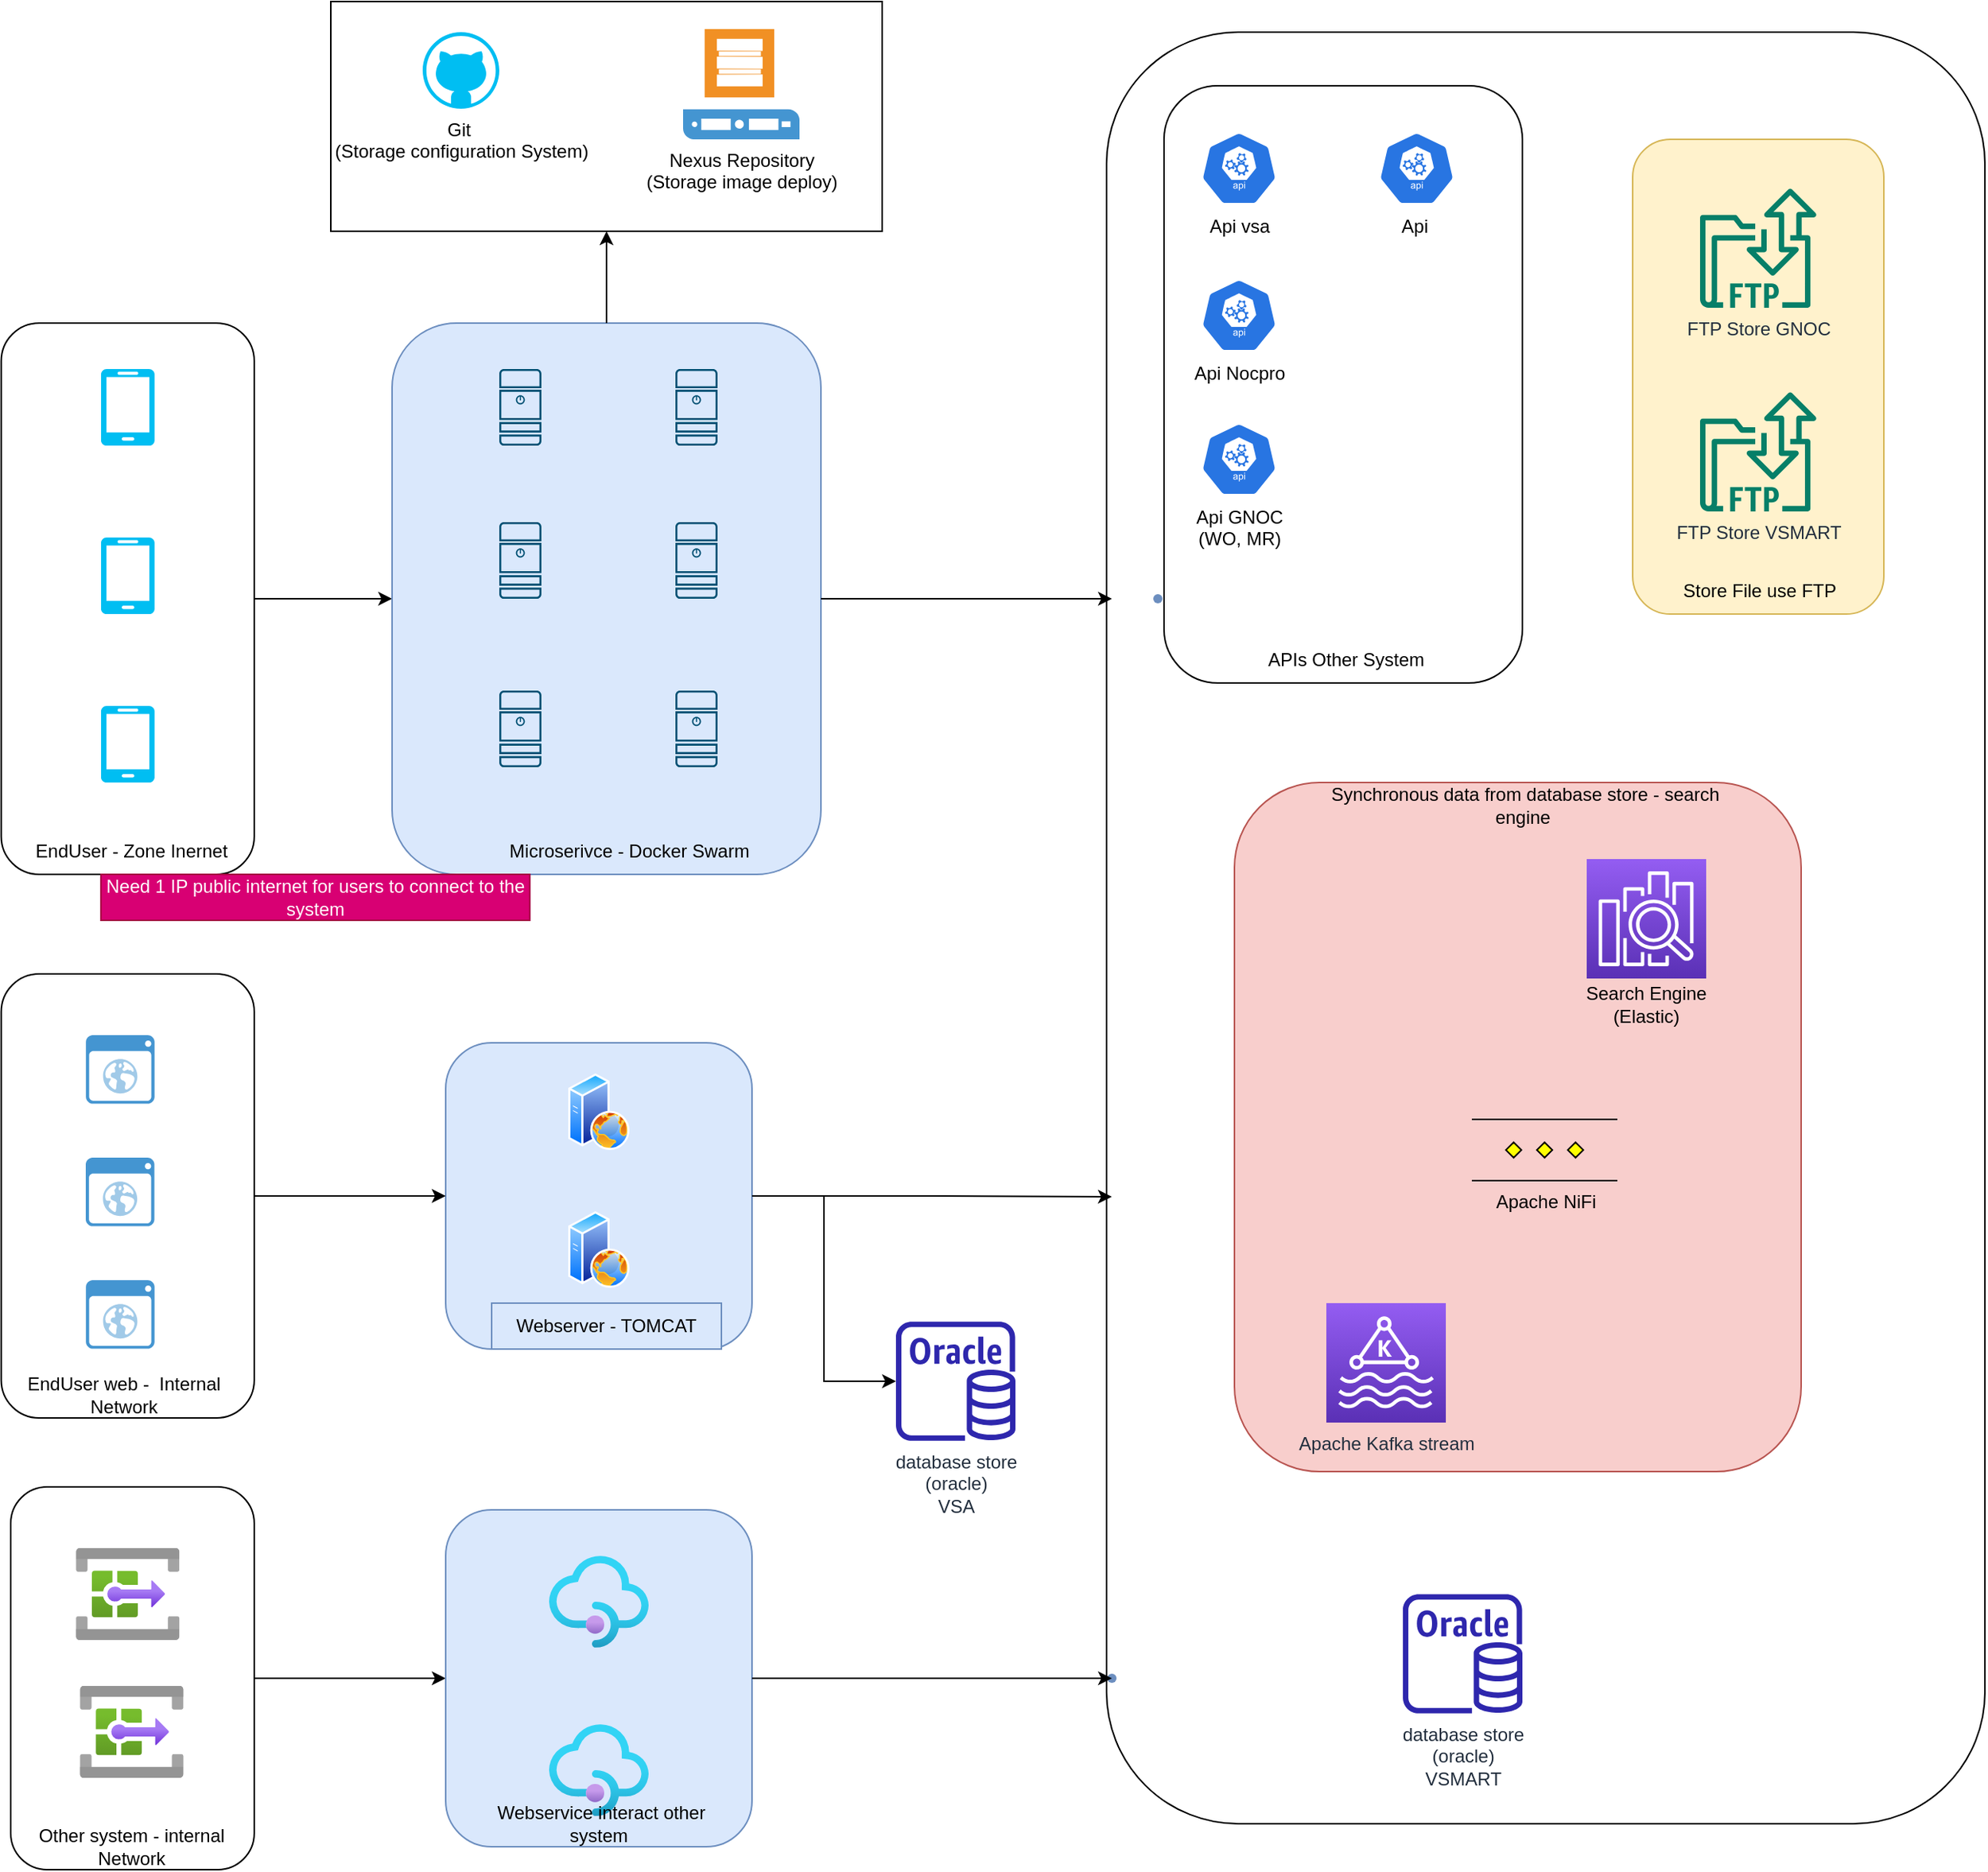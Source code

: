 <mxfile version="21.1.7" type="github">
  <diagram name="Page-1" id="5q6QtRFe3IutO5NNHvJR">
    <mxGraphModel dx="1793" dy="2134" grid="1" gridSize="10" guides="1" tooltips="1" connect="1" arrows="1" fold="1" page="1" pageScale="1" pageWidth="850" pageHeight="1100" math="0" shadow="0">
      <root>
        <mxCell id="0" />
        <mxCell id="1" parent="0" />
        <mxCell id="RwckaIkPKDTMjkhTKJvE-31" value="" style="group" parent="1" vertex="1" connectable="0">
          <mxGeometry x="840" y="500" width="490" height="680" as="geometry" />
        </mxCell>
        <mxCell id="rwu6l-6eORrkqRQTJ_O_-16" value="" style="rounded=1;whiteSpace=wrap;html=1;fillColor=none;" parent="RwckaIkPKDTMjkhTKJvE-31" vertex="1">
          <mxGeometry x="-83.5" y="-490" width="573.5" height="1170" as="geometry" />
        </mxCell>
        <mxCell id="RwckaIkPKDTMjkhTKJvE-29" value="" style="rounded=1;whiteSpace=wrap;html=1;fillColor=#f8cecc;strokeColor=#b85450;" parent="RwckaIkPKDTMjkhTKJvE-31" vertex="1">
          <mxGeometry width="370" height="450" as="geometry" />
        </mxCell>
        <mxCell id="RwckaIkPKDTMjkhTKJvE-26" value="Apache Kafka stream" style="sketch=0;points=[[0,0,0],[0.25,0,0],[0.5,0,0],[0.75,0,0],[1,0,0],[0,1,0],[0.25,1,0],[0.5,1,0],[0.75,1,0],[1,1,0],[0,0.25,0],[0,0.5,0],[0,0.75,0],[1,0.25,0],[1,0.5,0],[1,0.75,0]];outlineConnect=0;fontColor=#232F3E;gradientColor=#945DF2;gradientDirection=north;fillColor=#5A30B5;strokeColor=#ffffff;dashed=0;verticalLabelPosition=bottom;verticalAlign=top;align=center;html=1;fontSize=12;fontStyle=0;aspect=fixed;shape=mxgraph.aws4.resourceIcon;resIcon=mxgraph.aws4.managed_streaming_for_kafka;" parent="RwckaIkPKDTMjkhTKJvE-31" vertex="1">
          <mxGeometry x="60" y="340" width="78" height="78" as="geometry" />
        </mxCell>
        <mxCell id="RwckaIkPKDTMjkhTKJvE-27" value="" style="group" parent="RwckaIkPKDTMjkhTKJvE-31" vertex="1" connectable="0">
          <mxGeometry x="209" y="50" width="120" height="120" as="geometry" />
        </mxCell>
        <mxCell id="RwckaIkPKDTMjkhTKJvE-17" value="" style="sketch=0;points=[[0,0,0],[0.25,0,0],[0.5,0,0],[0.75,0,0],[1,0,0],[0,1,0],[0.25,1,0],[0.5,1,0],[0.75,1,0],[1,1,0],[0,0.25,0],[0,0.5,0],[0,0.75,0],[1,0.25,0],[1,0.5,0],[1,0.75,0]];outlineConnect=0;fontColor=#232F3E;gradientColor=#945DF2;gradientDirection=north;fillColor=#5A30B5;strokeColor=#ffffff;dashed=0;verticalLabelPosition=bottom;verticalAlign=top;align=center;html=1;fontSize=12;fontStyle=0;aspect=fixed;shape=mxgraph.aws4.resourceIcon;resIcon=mxgraph.aws4.elasticsearch_service;" parent="RwckaIkPKDTMjkhTKJvE-27" vertex="1">
          <mxGeometry x="21" width="78" height="78" as="geometry" />
        </mxCell>
        <mxCell id="RwckaIkPKDTMjkhTKJvE-25" value="Search Engine&lt;br&gt;(Elastic)" style="text;html=1;strokeColor=none;fillColor=none;align=center;verticalAlign=middle;whiteSpace=wrap;rounded=0;" parent="RwckaIkPKDTMjkhTKJvE-27" vertex="1">
          <mxGeometry y="70" width="120" height="50" as="geometry" />
        </mxCell>
        <mxCell id="RwckaIkPKDTMjkhTKJvE-28" value="Apache NiFi" style="verticalLabelPosition=bottom;verticalAlign=top;html=1;shape=mxgraph.flowchart.parallel_mode;pointerEvents=1" parent="RwckaIkPKDTMjkhTKJvE-31" vertex="1">
          <mxGeometry x="155" y="220" width="95" height="40" as="geometry" />
        </mxCell>
        <mxCell id="RwckaIkPKDTMjkhTKJvE-30" value="Synchronous data from database store - search engine&amp;nbsp;" style="text;html=1;strokeColor=none;fillColor=none;align=center;verticalAlign=middle;whiteSpace=wrap;rounded=0;" parent="RwckaIkPKDTMjkhTKJvE-31" vertex="1">
          <mxGeometry x="50" width="280" height="30" as="geometry" />
        </mxCell>
        <mxCell id="rwu6l-6eORrkqRQTJ_O_-9" value="" style="edgeStyle=orthogonalEdgeStyle;rounded=0;orthogonalLoop=1;jettySize=auto;html=1;entryX=0;entryY=0.5;entryDx=0;entryDy=0;" parent="1" source="RwckaIkPKDTMjkhTKJvE-61" target="RwckaIkPKDTMjkhTKJvE-34" edge="1">
          <mxGeometry relative="1" as="geometry">
            <mxPoint x="319.5" y="1085" as="targetPoint" />
          </mxGeometry>
        </mxCell>
        <mxCell id="RwckaIkPKDTMjkhTKJvE-61" value="" style="rounded=1;whiteSpace=wrap;html=1;" parent="1" vertex="1">
          <mxGeometry x="41" y="960" width="159" height="250" as="geometry" />
        </mxCell>
        <mxCell id="rwu6l-6eORrkqRQTJ_O_-5" value="" style="edgeStyle=orthogonalEdgeStyle;rounded=0;orthogonalLoop=1;jettySize=auto;html=1;" parent="1" source="RwckaIkPKDTMjkhTKJvE-37" target="RwckaIkPKDTMjkhTKJvE-14" edge="1">
          <mxGeometry relative="1" as="geometry" />
        </mxCell>
        <mxCell id="RwckaIkPKDTMjkhTKJvE-37" value="" style="rounded=1;whiteSpace=wrap;html=1;" parent="1" vertex="1">
          <mxGeometry x="34.8" y="200" width="165.2" height="360" as="geometry" />
        </mxCell>
        <mxCell id="RwckaIkPKDTMjkhTKJvE-1" value="" style="verticalLabelPosition=bottom;html=1;verticalAlign=top;align=center;strokeColor=none;fillColor=#00BEF2;shape=mxgraph.azure.mobile;pointerEvents=1;" parent="1" vertex="1">
          <mxGeometry x="99.9" y="340" width="35" height="50" as="geometry" />
        </mxCell>
        <mxCell id="RwckaIkPKDTMjkhTKJvE-2" value="" style="verticalLabelPosition=bottom;html=1;verticalAlign=top;align=center;strokeColor=none;fillColor=#00BEF2;shape=mxgraph.azure.mobile;pointerEvents=1;" parent="1" vertex="1">
          <mxGeometry x="99.9" y="230" width="35" height="50" as="geometry" />
        </mxCell>
        <mxCell id="RwckaIkPKDTMjkhTKJvE-3" value="" style="verticalLabelPosition=bottom;html=1;verticalAlign=top;align=center;strokeColor=none;fillColor=#00BEF2;shape=mxgraph.azure.mobile;pointerEvents=1;" parent="1" vertex="1">
          <mxGeometry x="99.9" y="450" width="35" height="50" as="geometry" />
        </mxCell>
        <mxCell id="RwckaIkPKDTMjkhTKJvE-16" value="database store&lt;br&gt;(oracle)&lt;br&gt;VSMART" style="sketch=0;outlineConnect=0;fontColor=#232F3E;gradientColor=none;fillColor=#2E27AD;strokeColor=none;dashed=0;verticalLabelPosition=bottom;verticalAlign=top;align=center;html=1;fontSize=12;fontStyle=0;aspect=fixed;pointerEvents=1;shape=mxgraph.aws4.rds_oracle_instance;" parent="1" vertex="1">
          <mxGeometry x="950" y="1030" width="78" height="78" as="geometry" />
        </mxCell>
        <mxCell id="RwckaIkPKDTMjkhTKJvE-23" value="" style="group" parent="1" vertex="1" connectable="0">
          <mxGeometry x="325" y="670" width="200" height="200" as="geometry" />
        </mxCell>
        <mxCell id="RwckaIkPKDTMjkhTKJvE-21" value="" style="whiteSpace=wrap;html=1;aspect=fixed;rounded=1;fillColor=#dae8fc;strokeColor=#6c8ebf;" parent="RwckaIkPKDTMjkhTKJvE-23" vertex="1">
          <mxGeometry width="200" height="200" as="geometry" />
        </mxCell>
        <mxCell id="RwckaIkPKDTMjkhTKJvE-19" value="" style="aspect=fixed;perimeter=ellipsePerimeter;html=1;align=center;shadow=0;dashed=0;spacingTop=3;image;image=img/lib/active_directory/web_server.svg;" parent="RwckaIkPKDTMjkhTKJvE-23" vertex="1">
          <mxGeometry x="80" y="20" width="40" height="50" as="geometry" />
        </mxCell>
        <mxCell id="RwckaIkPKDTMjkhTKJvE-20" value="" style="aspect=fixed;perimeter=ellipsePerimeter;html=1;align=center;shadow=0;dashed=0;spacingTop=3;image;image=img/lib/active_directory/web_server.svg;" parent="RwckaIkPKDTMjkhTKJvE-23" vertex="1">
          <mxGeometry x="80" y="110" width="40" height="50" as="geometry" />
        </mxCell>
        <mxCell id="RwckaIkPKDTMjkhTKJvE-22" value="Webserver - TOMCAT" style="text;html=1;strokeColor=#6c8ebf;fillColor=#dae8fc;align=center;verticalAlign=middle;whiteSpace=wrap;rounded=0;" parent="RwckaIkPKDTMjkhTKJvE-23" vertex="1">
          <mxGeometry x="30" y="170" width="150" height="30" as="geometry" />
        </mxCell>
        <mxCell id="RwckaIkPKDTMjkhTKJvE-24" value="" style="group" parent="1" vertex="1" connectable="0">
          <mxGeometry x="290" y="200" width="280" height="360" as="geometry" />
        </mxCell>
        <mxCell id="RwckaIkPKDTMjkhTKJvE-14" value="" style="rounded=1;whiteSpace=wrap;html=1;glass=0;shadow=0;fillColor=#dae8fc;strokeColor=#6c8ebf;" parent="RwckaIkPKDTMjkhTKJvE-24" vertex="1">
          <mxGeometry width="280" height="360" as="geometry" />
        </mxCell>
        <mxCell id="RwckaIkPKDTMjkhTKJvE-13" value="" style="group" parent="RwckaIkPKDTMjkhTKJvE-24" vertex="1" connectable="0">
          <mxGeometry x="70" y="30" width="142.5" height="260" as="geometry" />
        </mxCell>
        <mxCell id="RwckaIkPKDTMjkhTKJvE-7" value="" style="sketch=0;points=[[0.015,0.015,0],[0.985,0.015,0],[0.985,0.985,0],[0.015,0.985,0],[0.25,0,0],[0.5,0,0],[0.75,0,0],[1,0.25,0],[1,0.5,0],[1,0.75,0],[0.75,1,0],[0.5,1,0],[0.25,1,0],[0,0.75,0],[0,0.5,0],[0,0.25,0]];verticalLabelPosition=bottom;html=1;verticalAlign=top;aspect=fixed;align=center;pointerEvents=1;shape=mxgraph.cisco19.server;fillColor=#005073;strokeColor=none;" parent="RwckaIkPKDTMjkhTKJvE-13" vertex="1">
          <mxGeometry width="27.5" height="50" as="geometry" />
        </mxCell>
        <mxCell id="RwckaIkPKDTMjkhTKJvE-8" value="" style="sketch=0;points=[[0.015,0.015,0],[0.985,0.015,0],[0.985,0.985,0],[0.015,0.985,0],[0.25,0,0],[0.5,0,0],[0.75,0,0],[1,0.25,0],[1,0.5,0],[1,0.75,0],[0.75,1,0],[0.5,1,0],[0.25,1,0],[0,0.75,0],[0,0.5,0],[0,0.25,0]];verticalLabelPosition=bottom;html=1;verticalAlign=top;aspect=fixed;align=center;pointerEvents=1;shape=mxgraph.cisco19.server;fillColor=#005073;strokeColor=none;" parent="RwckaIkPKDTMjkhTKJvE-13" vertex="1">
          <mxGeometry y="100" width="27.5" height="50" as="geometry" />
        </mxCell>
        <mxCell id="RwckaIkPKDTMjkhTKJvE-9" value="" style="sketch=0;points=[[0.015,0.015,0],[0.985,0.015,0],[0.985,0.985,0],[0.015,0.985,0],[0.25,0,0],[0.5,0,0],[0.75,0,0],[1,0.25,0],[1,0.5,0],[1,0.75,0],[0.75,1,0],[0.5,1,0],[0.25,1,0],[0,0.75,0],[0,0.5,0],[0,0.25,0]];verticalLabelPosition=bottom;html=1;verticalAlign=top;aspect=fixed;align=center;pointerEvents=1;shape=mxgraph.cisco19.server;fillColor=#005073;strokeColor=none;" parent="RwckaIkPKDTMjkhTKJvE-13" vertex="1">
          <mxGeometry y="210" width="27.5" height="50" as="geometry" />
        </mxCell>
        <mxCell id="RwckaIkPKDTMjkhTKJvE-10" value="" style="sketch=0;points=[[0.015,0.015,0],[0.985,0.015,0],[0.985,0.985,0],[0.015,0.985,0],[0.25,0,0],[0.5,0,0],[0.75,0,0],[1,0.25,0],[1,0.5,0],[1,0.75,0],[0.75,1,0],[0.5,1,0],[0.25,1,0],[0,0.75,0],[0,0.5,0],[0,0.25,0]];verticalLabelPosition=bottom;html=1;verticalAlign=top;aspect=fixed;align=center;pointerEvents=1;shape=mxgraph.cisco19.server;fillColor=#005073;strokeColor=none;" parent="RwckaIkPKDTMjkhTKJvE-13" vertex="1">
          <mxGeometry x="115" width="27.5" height="50" as="geometry" />
        </mxCell>
        <mxCell id="RwckaIkPKDTMjkhTKJvE-11" value="" style="sketch=0;points=[[0.015,0.015,0],[0.985,0.015,0],[0.985,0.985,0],[0.015,0.985,0],[0.25,0,0],[0.5,0,0],[0.75,0,0],[1,0.25,0],[1,0.5,0],[1,0.75,0],[0.75,1,0],[0.5,1,0],[0.25,1,0],[0,0.75,0],[0,0.5,0],[0,0.25,0]];verticalLabelPosition=bottom;html=1;verticalAlign=top;aspect=fixed;align=center;pointerEvents=1;shape=mxgraph.cisco19.server;fillColor=#005073;strokeColor=none;" parent="RwckaIkPKDTMjkhTKJvE-13" vertex="1">
          <mxGeometry x="115" y="100" width="27.5" height="50" as="geometry" />
        </mxCell>
        <mxCell id="RwckaIkPKDTMjkhTKJvE-12" value="" style="sketch=0;points=[[0.015,0.015,0],[0.985,0.015,0],[0.985,0.985,0],[0.015,0.985,0],[0.25,0,0],[0.5,0,0],[0.75,0,0],[1,0.25,0],[1,0.5,0],[1,0.75,0],[0.75,1,0],[0.5,1,0],[0.25,1,0],[0,0.75,0],[0,0.5,0],[0,0.25,0]];verticalLabelPosition=bottom;html=1;verticalAlign=top;aspect=fixed;align=center;pointerEvents=1;shape=mxgraph.cisco19.server;fillColor=#005073;strokeColor=none;" parent="RwckaIkPKDTMjkhTKJvE-13" vertex="1">
          <mxGeometry x="115" y="210" width="27.5" height="50" as="geometry" />
        </mxCell>
        <mxCell id="RwckaIkPKDTMjkhTKJvE-15" value="Microserivce - Docker Swarm" style="text;html=1;strokeColor=none;fillColor=none;align=center;verticalAlign=middle;whiteSpace=wrap;rounded=0;" parent="RwckaIkPKDTMjkhTKJvE-24" vertex="1">
          <mxGeometry x="60" y="330" width="190" height="30" as="geometry" />
        </mxCell>
        <mxCell id="RwckaIkPKDTMjkhTKJvE-38" value="EndUser - Zone Inernet" style="text;html=1;strokeColor=none;fillColor=none;align=center;verticalAlign=middle;whiteSpace=wrap;rounded=0;" parent="1" vertex="1">
          <mxGeometry x="50" y="530" width="140" height="30" as="geometry" />
        </mxCell>
        <mxCell id="RwckaIkPKDTMjkhTKJvE-39" value="" style="group" parent="1" vertex="1" connectable="0">
          <mxGeometry x="325" y="975" width="200" height="220" as="geometry" />
        </mxCell>
        <mxCell id="RwckaIkPKDTMjkhTKJvE-34" value="" style="rounded=1;whiteSpace=wrap;html=1;fillColor=#dae8fc;strokeColor=#6c8ebf;" parent="RwckaIkPKDTMjkhTKJvE-39" vertex="1">
          <mxGeometry width="200" height="220" as="geometry" />
        </mxCell>
        <mxCell id="RwckaIkPKDTMjkhTKJvE-32" value="" style="aspect=fixed;html=1;points=[];align=center;image;fontSize=12;image=img/lib/azure2/app_services/API_Management_Services.svg;" parent="RwckaIkPKDTMjkhTKJvE-39" vertex="1">
          <mxGeometry x="67.5" y="30" width="65" height="60" as="geometry" />
        </mxCell>
        <mxCell id="RwckaIkPKDTMjkhTKJvE-33" value="" style="aspect=fixed;html=1;points=[];align=center;image;fontSize=12;image=img/lib/azure2/app_services/API_Management_Services.svg;" parent="RwckaIkPKDTMjkhTKJvE-39" vertex="1">
          <mxGeometry x="67.5" y="140" width="65" height="60" as="geometry" />
        </mxCell>
        <mxCell id="RwckaIkPKDTMjkhTKJvE-36" value="&amp;nbsp;Webservice interact other system" style="text;html=1;strokeColor=none;fillColor=none;align=center;verticalAlign=middle;whiteSpace=wrap;rounded=0;" parent="RwckaIkPKDTMjkhTKJvE-39" vertex="1">
          <mxGeometry x="20" y="190" width="160" height="30" as="geometry" />
        </mxCell>
        <mxCell id="RwckaIkPKDTMjkhTKJvE-40" value="database store&lt;br&gt;(oracle)&lt;br&gt;VSA" style="sketch=0;outlineConnect=0;fontColor=#232F3E;gradientColor=none;fillColor=#2E27AD;strokeColor=none;dashed=0;verticalLabelPosition=bottom;verticalAlign=top;align=center;html=1;fontSize=12;fontStyle=0;aspect=fixed;pointerEvents=1;shape=mxgraph.aws4.rds_oracle_instance;" parent="1" vertex="1">
          <mxGeometry x="619" y="852" width="78" height="78" as="geometry" />
        </mxCell>
        <mxCell id="RwckaIkPKDTMjkhTKJvE-58" value="" style="group" parent="1" vertex="1" connectable="0">
          <mxGeometry x="34.8" y="625" width="165.2" height="290" as="geometry" />
        </mxCell>
        <mxCell id="RwckaIkPKDTMjkhTKJvE-56" value="" style="rounded=1;whiteSpace=wrap;html=1;" parent="RwckaIkPKDTMjkhTKJvE-58" vertex="1">
          <mxGeometry width="165.2" height="290" as="geometry" />
        </mxCell>
        <mxCell id="RwckaIkPKDTMjkhTKJvE-18" value="" style="shadow=0;dashed=0;html=1;strokeColor=none;fillColor=#4495D1;labelPosition=center;verticalLabelPosition=bottom;verticalAlign=top;align=center;outlineConnect=0;shape=mxgraph.veeam.2d.web_ui;" parent="RwckaIkPKDTMjkhTKJvE-58" vertex="1">
          <mxGeometry x="55.3" y="40" width="44.8" height="44.8" as="geometry" />
        </mxCell>
        <mxCell id="RwckaIkPKDTMjkhTKJvE-46" value="" style="shadow=0;dashed=0;html=1;strokeColor=none;fillColor=#4495D1;labelPosition=center;verticalLabelPosition=bottom;verticalAlign=top;align=center;outlineConnect=0;shape=mxgraph.veeam.2d.web_ui;" parent="RwckaIkPKDTMjkhTKJvE-58" vertex="1">
          <mxGeometry x="55.3" y="200" width="44.8" height="44.8" as="geometry" />
        </mxCell>
        <mxCell id="RwckaIkPKDTMjkhTKJvE-47" value="" style="shadow=0;dashed=0;html=1;strokeColor=none;fillColor=#4495D1;labelPosition=center;verticalLabelPosition=bottom;verticalAlign=top;align=center;outlineConnect=0;shape=mxgraph.veeam.2d.web_ui;" parent="RwckaIkPKDTMjkhTKJvE-58" vertex="1">
          <mxGeometry x="55.2" y="120" width="44.8" height="44.8" as="geometry" />
        </mxCell>
        <mxCell id="RwckaIkPKDTMjkhTKJvE-57" value="EndUser web - &amp;nbsp;Internal Network" style="text;html=1;strokeColor=none;fillColor=none;align=center;verticalAlign=middle;whiteSpace=wrap;rounded=0;" parent="RwckaIkPKDTMjkhTKJvE-58" vertex="1">
          <mxGeometry x="15.2" y="260" width="130" height="30" as="geometry" />
        </mxCell>
        <mxCell id="RwckaIkPKDTMjkhTKJvE-59" value="" style="aspect=fixed;html=1;points=[];align=center;image;fontSize=12;image=img/lib/azure2/integration/System_Topic.svg;" parent="1" vertex="1">
          <mxGeometry x="83.4" y="1000" width="68" height="60" as="geometry" />
        </mxCell>
        <mxCell id="RwckaIkPKDTMjkhTKJvE-60" value="" style="aspect=fixed;html=1;points=[];align=center;image;fontSize=12;image=img/lib/azure2/integration/System_Topic.svg;" parent="1" vertex="1">
          <mxGeometry x="86" y="1090" width="68" height="60" as="geometry" />
        </mxCell>
        <mxCell id="RwckaIkPKDTMjkhTKJvE-62" value="Other system - internal Network" style="text;html=1;strokeColor=none;fillColor=none;align=center;verticalAlign=middle;whiteSpace=wrap;rounded=0;" parent="1" vertex="1">
          <mxGeometry x="50" y="1180" width="140" height="30" as="geometry" />
        </mxCell>
        <mxCell id="RwckaIkPKDTMjkhTKJvE-63" value="" style="group" parent="1" vertex="1" connectable="0">
          <mxGeometry x="818" y="75" width="210" height="360" as="geometry" />
        </mxCell>
        <mxCell id="RwckaIkPKDTMjkhTKJvE-65" value="" style="rounded=1;whiteSpace=wrap;html=1;" parent="RwckaIkPKDTMjkhTKJvE-63" vertex="1">
          <mxGeometry x="-24" y="-30" width="234" height="390" as="geometry" />
        </mxCell>
        <mxCell id="RwckaIkPKDTMjkhTKJvE-41" value="Api vsa" style="sketch=0;html=1;dashed=0;whitespace=wrap;fillColor=#2875E2;strokeColor=#ffffff;points=[[0.005,0.63,0],[0.1,0.2,0],[0.9,0.2,0],[0.5,0,0],[0.995,0.63,0],[0.72,0.99,0],[0.5,1,0],[0.28,0.99,0]];verticalLabelPosition=bottom;align=center;verticalAlign=top;shape=mxgraph.kubernetes.icon;prIcon=api" parent="RwckaIkPKDTMjkhTKJvE-63" vertex="1">
          <mxGeometry width="50" height="48" as="geometry" />
        </mxCell>
        <mxCell id="RwckaIkPKDTMjkhTKJvE-42" value="Api Nocpro" style="sketch=0;html=1;dashed=0;whitespace=wrap;fillColor=#2875E2;strokeColor=#ffffff;points=[[0.005,0.63,0],[0.1,0.2,0],[0.9,0.2,0],[0.5,0,0],[0.995,0.63,0],[0.72,0.99,0],[0.5,1,0],[0.28,0.99,0]];verticalLabelPosition=bottom;align=center;verticalAlign=top;shape=mxgraph.kubernetes.icon;prIcon=api" parent="RwckaIkPKDTMjkhTKJvE-63" vertex="1">
          <mxGeometry y="96" width="50" height="48" as="geometry" />
        </mxCell>
        <mxCell id="RwckaIkPKDTMjkhTKJvE-43" value="Api GNOC&lt;br&gt;(WO, MR)" style="sketch=0;html=1;dashed=0;whitespace=wrap;fillColor=#2875E2;strokeColor=#ffffff;points=[[0.005,0.63,0],[0.1,0.2,0],[0.9,0.2,0],[0.5,0,0],[0.995,0.63,0],[0.72,0.99,0],[0.5,1,0],[0.28,0.99,0]];verticalLabelPosition=bottom;align=center;verticalAlign=top;shape=mxgraph.kubernetes.icon;prIcon=api" parent="RwckaIkPKDTMjkhTKJvE-63" vertex="1">
          <mxGeometry y="190" width="50" height="48" as="geometry" />
        </mxCell>
        <mxCell id="RwckaIkPKDTMjkhTKJvE-45" value="Api&amp;nbsp;" style="sketch=0;html=1;dashed=0;whitespace=wrap;fillColor=#2875E2;strokeColor=#ffffff;points=[[0.005,0.63,0],[0.1,0.2,0],[0.9,0.2,0],[0.5,0,0],[0.995,0.63,0],[0.72,0.99,0],[0.5,1,0],[0.28,0.99,0]];verticalLabelPosition=bottom;align=center;verticalAlign=top;shape=mxgraph.kubernetes.icon;prIcon=api" parent="RwckaIkPKDTMjkhTKJvE-63" vertex="1">
          <mxGeometry x="116" width="50" height="48" as="geometry" />
        </mxCell>
        <mxCell id="RwckaIkPKDTMjkhTKJvE-66" value="APIs Other System" style="text;html=1;strokeColor=none;fillColor=none;align=center;verticalAlign=middle;whiteSpace=wrap;rounded=0;" parent="RwckaIkPKDTMjkhTKJvE-63" vertex="1">
          <mxGeometry y="330" width="190" height="30" as="geometry" />
        </mxCell>
        <mxCell id="rwu6l-6eORrkqRQTJ_O_-2" value="" style="group" parent="1" vertex="1" connectable="0">
          <mxGeometry x="1100" y="80" width="164" height="310" as="geometry" />
        </mxCell>
        <mxCell id="RwckaIkPKDTMjkhTKJvE-54" value="" style="rounded=1;whiteSpace=wrap;html=1;fillColor=#fff2cc;strokeColor=#d6b656;" parent="rwu6l-6eORrkqRQTJ_O_-2" vertex="1">
          <mxGeometry width="164" height="310" as="geometry" />
        </mxCell>
        <mxCell id="RwckaIkPKDTMjkhTKJvE-52" value="FTP Store GNOC" style="sketch=0;outlineConnect=0;fontColor=#232F3E;gradientColor=none;fillColor=#067F68;strokeColor=none;dashed=0;verticalLabelPosition=bottom;verticalAlign=top;align=center;html=1;fontSize=12;fontStyle=0;aspect=fixed;shape=mxgraph.aws4.transfer_for_ftp_resource;" parent="rwu6l-6eORrkqRQTJ_O_-2" vertex="1">
          <mxGeometry x="44" y="32" width="76" height="78" as="geometry" />
        </mxCell>
        <mxCell id="RwckaIkPKDTMjkhTKJvE-53" value="FTP Store VSMART" style="sketch=0;outlineConnect=0;fontColor=#232F3E;gradientColor=none;fillColor=#067F68;strokeColor=none;dashed=0;verticalLabelPosition=bottom;verticalAlign=top;align=center;html=1;fontSize=12;fontStyle=0;aspect=fixed;shape=mxgraph.aws4.transfer_for_ftp_resource;" parent="rwu6l-6eORrkqRQTJ_O_-2" vertex="1">
          <mxGeometry x="44" y="165" width="76" height="78" as="geometry" />
        </mxCell>
        <mxCell id="RwckaIkPKDTMjkhTKJvE-55" value="Store File use FTP" style="text;html=1;strokeColor=none;fillColor=none;align=center;verticalAlign=middle;whiteSpace=wrap;rounded=0;" parent="rwu6l-6eORrkqRQTJ_O_-2" vertex="1">
          <mxGeometry x="22" y="280" width="122" height="30" as="geometry" />
        </mxCell>
        <mxCell id="rwu6l-6eORrkqRQTJ_O_-7" value="" style="edgeStyle=orthogonalEdgeStyle;rounded=0;orthogonalLoop=1;jettySize=auto;html=1;entryX=0;entryY=0.5;entryDx=0;entryDy=0;" parent="1" source="RwckaIkPKDTMjkhTKJvE-56" target="RwckaIkPKDTMjkhTKJvE-21" edge="1">
          <mxGeometry relative="1" as="geometry">
            <mxPoint x="280" y="770" as="targetPoint" />
          </mxGeometry>
        </mxCell>
        <mxCell id="rwu6l-6eORrkqRQTJ_O_-13" value="" style="edgeStyle=orthogonalEdgeStyle;rounded=0;orthogonalLoop=1;jettySize=auto;html=1;" parent="1" source="RwckaIkPKDTMjkhTKJvE-21" target="RwckaIkPKDTMjkhTKJvE-40" edge="1">
          <mxGeometry relative="1" as="geometry" />
        </mxCell>
        <mxCell id="rwu6l-6eORrkqRQTJ_O_-14" value="Need 1 IP public internet for users to connect to the system" style="text;html=1;strokeColor=#A50040;fillColor=#d80073;align=center;verticalAlign=middle;whiteSpace=wrap;rounded=0;fontColor=#ffffff;" parent="1" vertex="1">
          <mxGeometry x="99.9" y="560" width="280" height="30" as="geometry" />
        </mxCell>
        <mxCell id="rwu6l-6eORrkqRQTJ_O_-17" value="" style="shape=waypoint;sketch=0;size=6;pointerEvents=1;points=[];fillColor=#dae8fc;resizable=0;rotatable=0;perimeter=centerPerimeter;snapToPoint=1;strokeColor=#6c8ebf;rounded=1;" parent="1" vertex="1">
          <mxGeometry x="750" y="1075" width="20" height="20" as="geometry" />
        </mxCell>
        <mxCell id="rwu6l-6eORrkqRQTJ_O_-18" value="" style="edgeStyle=orthogonalEdgeStyle;rounded=0;orthogonalLoop=1;jettySize=auto;html=1;" parent="1" source="RwckaIkPKDTMjkhTKJvE-34" target="rwu6l-6eORrkqRQTJ_O_-17" edge="1">
          <mxGeometry relative="1" as="geometry" />
        </mxCell>
        <mxCell id="rwu6l-6eORrkqRQTJ_O_-19" value="" style="shape=waypoint;sketch=0;size=6;pointerEvents=1;points=[];fillColor=#dae8fc;resizable=0;rotatable=0;perimeter=centerPerimeter;snapToPoint=1;strokeColor=#6c8ebf;rounded=1;glass=0;shadow=0;" parent="1" vertex="1">
          <mxGeometry x="780" y="370" width="20" height="20" as="geometry" />
        </mxCell>
        <mxCell id="rwu6l-6eORrkqRQTJ_O_-20" value="" style="edgeStyle=orthogonalEdgeStyle;rounded=0;orthogonalLoop=1;jettySize=auto;html=1;" parent="1" source="RwckaIkPKDTMjkhTKJvE-14" edge="1">
          <mxGeometry relative="1" as="geometry">
            <mxPoint x="760" y="380" as="targetPoint" />
          </mxGeometry>
        </mxCell>
        <mxCell id="rwu6l-6eORrkqRQTJ_O_-22" value="" style="edgeStyle=orthogonalEdgeStyle;rounded=0;orthogonalLoop=1;jettySize=auto;html=1;entryX=0.006;entryY=0.65;entryDx=0;entryDy=0;entryPerimeter=0;" parent="1" source="RwckaIkPKDTMjkhTKJvE-21" target="rwu6l-6eORrkqRQTJ_O_-16" edge="1">
          <mxGeometry relative="1" as="geometry">
            <mxPoint x="645" y="770.0" as="targetPoint" />
          </mxGeometry>
        </mxCell>
        <mxCell id="rwu6l-6eORrkqRQTJ_O_-27" value="" style="group" parent="1" vertex="1" connectable="0">
          <mxGeometry x="240" y="-10" width="360" height="150" as="geometry" />
        </mxCell>
        <mxCell id="rwu6l-6eORrkqRQTJ_O_-26" value="" style="rounded=0;whiteSpace=wrap;html=1;" parent="rwu6l-6eORrkqRQTJ_O_-27" vertex="1">
          <mxGeometry x="10" width="360" height="150" as="geometry" />
        </mxCell>
        <mxCell id="rwu6l-6eORrkqRQTJ_O_-24" value="Git&amp;nbsp;&lt;br&gt;(Storage configuration System)" style="verticalLabelPosition=bottom;html=1;verticalAlign=top;align=center;strokeColor=none;fillColor=#00BEF2;shape=mxgraph.azure.github_code;pointerEvents=1;" parent="rwu6l-6eORrkqRQTJ_O_-27" vertex="1">
          <mxGeometry x="70" y="20" width="50" height="50" as="geometry" />
        </mxCell>
        <mxCell id="rwu6l-6eORrkqRQTJ_O_-25" value="Nexus Repository&lt;br&gt;(Storage image deploy)" style="shadow=0;dashed=0;html=1;strokeColor=none;fillColor=#4495D1;labelPosition=center;verticalLabelPosition=bottom;verticalAlign=top;align=center;outlineConnect=0;shape=mxgraph.veeam.repository_server;" parent="rwu6l-6eORrkqRQTJ_O_-27" vertex="1">
          <mxGeometry x="240" y="18" width="76" height="72" as="geometry" />
        </mxCell>
        <mxCell id="rwu6l-6eORrkqRQTJ_O_-28" value="" style="edgeStyle=orthogonalEdgeStyle;rounded=0;orthogonalLoop=1;jettySize=auto;html=1;" parent="1" source="RwckaIkPKDTMjkhTKJvE-14" target="rwu6l-6eORrkqRQTJ_O_-26" edge="1">
          <mxGeometry relative="1" as="geometry" />
        </mxCell>
      </root>
    </mxGraphModel>
  </diagram>
</mxfile>
